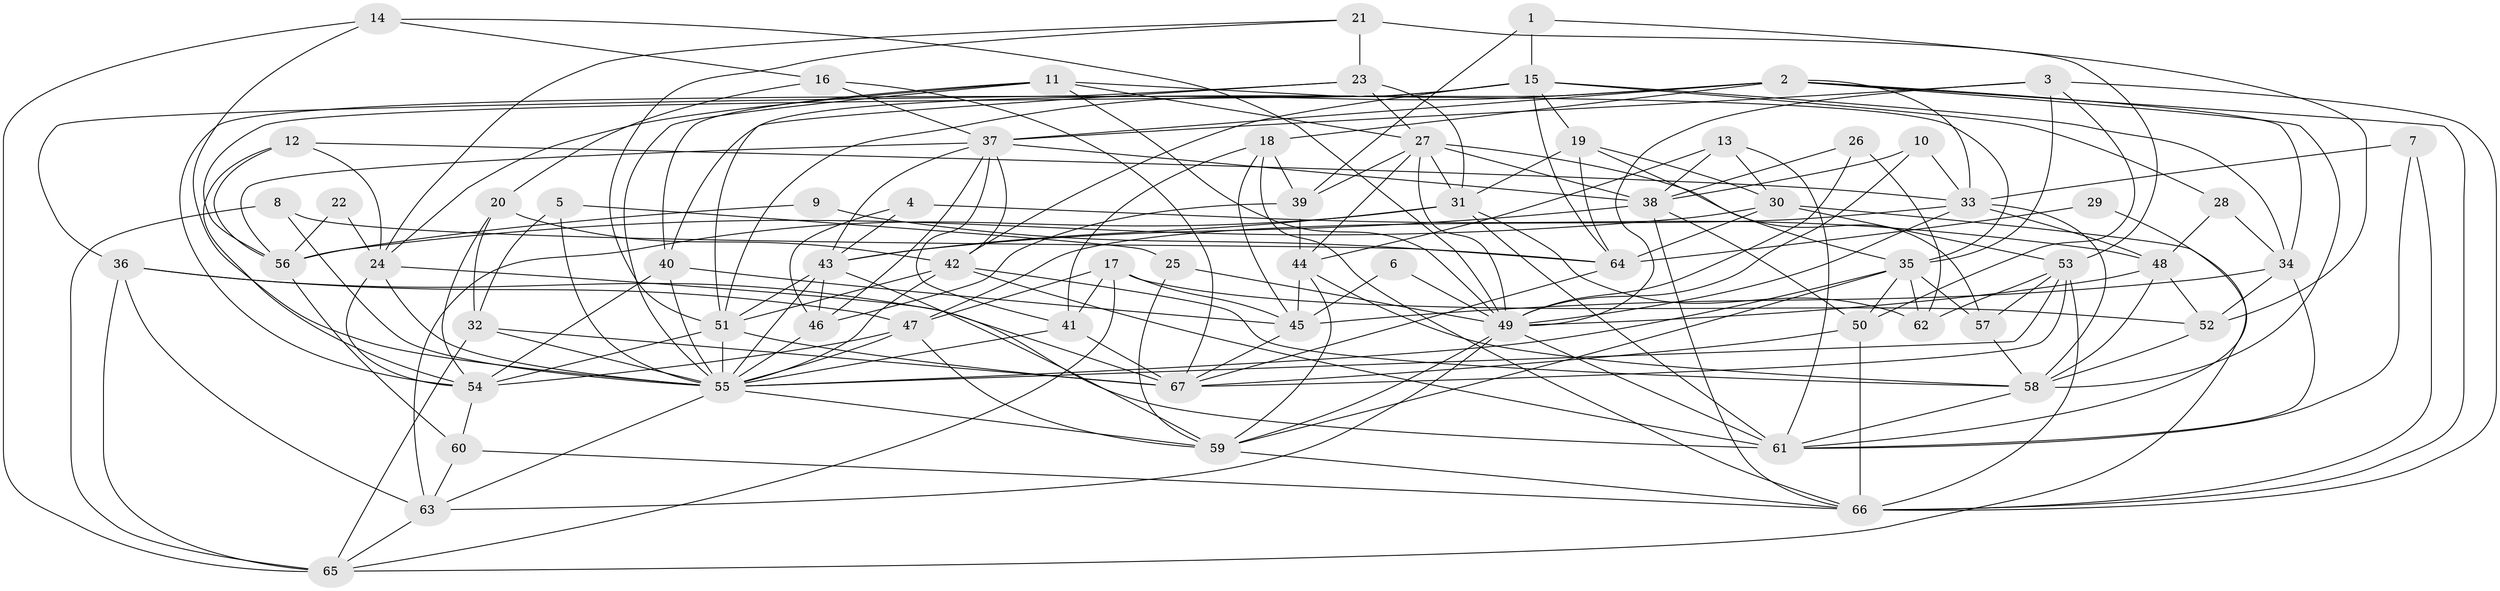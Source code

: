 // original degree distribution, {2: 0.14285714285714285, 5: 0.21052631578947367, 4: 0.24812030075187969, 3: 0.2706766917293233, 7: 0.022556390977443608, 6: 0.07518796992481203, 9: 0.007518796992481203, 8: 0.022556390977443608}
// Generated by graph-tools (version 1.1) at 2025/26/03/09/25 03:26:19]
// undirected, 67 vertices, 194 edges
graph export_dot {
graph [start="1"]
  node [color=gray90,style=filled];
  1;
  2;
  3;
  4;
  5;
  6;
  7;
  8;
  9;
  10;
  11;
  12;
  13;
  14;
  15;
  16;
  17;
  18;
  19;
  20;
  21;
  22;
  23;
  24;
  25;
  26;
  27;
  28;
  29;
  30;
  31;
  32;
  33;
  34;
  35;
  36;
  37;
  38;
  39;
  40;
  41;
  42;
  43;
  44;
  45;
  46;
  47;
  48;
  49;
  50;
  51;
  52;
  53;
  54;
  55;
  56;
  57;
  58;
  59;
  60;
  61;
  62;
  63;
  64;
  65;
  66;
  67;
  1 -- 15 [weight=1.0];
  1 -- 39 [weight=1.0];
  1 -- 52 [weight=1.0];
  2 -- 18 [weight=1.0];
  2 -- 33 [weight=1.0];
  2 -- 34 [weight=1.0];
  2 -- 37 [weight=1.0];
  2 -- 40 [weight=1.0];
  2 -- 51 [weight=1.0];
  2 -- 58 [weight=1.0];
  2 -- 66 [weight=1.0];
  3 -- 35 [weight=1.0];
  3 -- 37 [weight=1.0];
  3 -- 49 [weight=1.0];
  3 -- 50 [weight=1.0];
  3 -- 66 [weight=1.0];
  4 -- 43 [weight=1.0];
  4 -- 46 [weight=1.0];
  4 -- 48 [weight=1.0];
  5 -- 25 [weight=1.0];
  5 -- 32 [weight=1.0];
  5 -- 55 [weight=1.0];
  6 -- 45 [weight=1.0];
  6 -- 49 [weight=1.0];
  7 -- 33 [weight=2.0];
  7 -- 61 [weight=1.0];
  7 -- 66 [weight=1.0];
  8 -- 55 [weight=1.0];
  8 -- 64 [weight=1.0];
  8 -- 65 [weight=1.0];
  9 -- 56 [weight=1.0];
  9 -- 64 [weight=1.0];
  10 -- 33 [weight=1.0];
  10 -- 38 [weight=1.0];
  10 -- 49 [weight=1.0];
  11 -- 24 [weight=1.0];
  11 -- 27 [weight=1.0];
  11 -- 35 [weight=1.0];
  11 -- 40 [weight=1.0];
  11 -- 49 [weight=1.0];
  11 -- 55 [weight=1.0];
  12 -- 24 [weight=1.0];
  12 -- 33 [weight=1.0];
  12 -- 54 [weight=1.0];
  12 -- 56 [weight=1.0];
  13 -- 30 [weight=1.0];
  13 -- 38 [weight=1.0];
  13 -- 44 [weight=1.0];
  13 -- 61 [weight=1.0];
  14 -- 16 [weight=1.0];
  14 -- 49 [weight=1.0];
  14 -- 55 [weight=1.0];
  14 -- 65 [weight=1.0];
  15 -- 19 [weight=1.0];
  15 -- 28 [weight=1.0];
  15 -- 34 [weight=1.0];
  15 -- 42 [weight=1.0];
  15 -- 54 [weight=1.0];
  15 -- 56 [weight=1.0];
  15 -- 64 [weight=1.0];
  16 -- 20 [weight=1.0];
  16 -- 37 [weight=1.0];
  16 -- 67 [weight=1.0];
  17 -- 41 [weight=2.0];
  17 -- 45 [weight=1.0];
  17 -- 47 [weight=1.0];
  17 -- 52 [weight=1.0];
  17 -- 65 [weight=1.0];
  18 -- 39 [weight=1.0];
  18 -- 41 [weight=1.0];
  18 -- 45 [weight=1.0];
  18 -- 66 [weight=1.0];
  19 -- 30 [weight=1.0];
  19 -- 31 [weight=1.0];
  19 -- 35 [weight=1.0];
  19 -- 64 [weight=1.0];
  20 -- 32 [weight=1.0];
  20 -- 42 [weight=1.0];
  20 -- 54 [weight=1.0];
  21 -- 23 [weight=1.0];
  21 -- 24 [weight=1.0];
  21 -- 51 [weight=1.0];
  21 -- 53 [weight=2.0];
  22 -- 24 [weight=1.0];
  22 -- 56 [weight=2.0];
  23 -- 27 [weight=1.0];
  23 -- 31 [weight=1.0];
  23 -- 36 [weight=1.0];
  23 -- 51 [weight=1.0];
  24 -- 54 [weight=1.0];
  24 -- 55 [weight=1.0];
  24 -- 61 [weight=1.0];
  25 -- 49 [weight=1.0];
  25 -- 59 [weight=1.0];
  26 -- 38 [weight=1.0];
  26 -- 49 [weight=1.0];
  26 -- 62 [weight=1.0];
  27 -- 31 [weight=1.0];
  27 -- 38 [weight=1.0];
  27 -- 39 [weight=1.0];
  27 -- 44 [weight=1.0];
  27 -- 49 [weight=1.0];
  27 -- 57 [weight=2.0];
  28 -- 34 [weight=1.0];
  28 -- 48 [weight=1.0];
  29 -- 61 [weight=1.0];
  29 -- 64 [weight=1.0];
  30 -- 53 [weight=1.0];
  30 -- 56 [weight=1.0];
  30 -- 64 [weight=1.0];
  30 -- 65 [weight=1.0];
  31 -- 43 [weight=1.0];
  31 -- 61 [weight=1.0];
  31 -- 62 [weight=1.0];
  31 -- 63 [weight=1.0];
  32 -- 55 [weight=1.0];
  32 -- 65 [weight=1.0];
  32 -- 67 [weight=1.0];
  33 -- 47 [weight=1.0];
  33 -- 48 [weight=1.0];
  33 -- 49 [weight=1.0];
  33 -- 58 [weight=1.0];
  34 -- 45 [weight=1.0];
  34 -- 52 [weight=1.0];
  34 -- 61 [weight=1.0];
  35 -- 50 [weight=1.0];
  35 -- 55 [weight=1.0];
  35 -- 57 [weight=1.0];
  35 -- 59 [weight=1.0];
  35 -- 62 [weight=1.0];
  36 -- 47 [weight=1.0];
  36 -- 63 [weight=1.0];
  36 -- 65 [weight=1.0];
  36 -- 67 [weight=1.0];
  37 -- 38 [weight=1.0];
  37 -- 41 [weight=1.0];
  37 -- 42 [weight=1.0];
  37 -- 43 [weight=1.0];
  37 -- 46 [weight=1.0];
  37 -- 56 [weight=1.0];
  38 -- 43 [weight=1.0];
  38 -- 50 [weight=1.0];
  38 -- 66 [weight=1.0];
  39 -- 44 [weight=1.0];
  39 -- 46 [weight=1.0];
  40 -- 45 [weight=1.0];
  40 -- 54 [weight=1.0];
  40 -- 55 [weight=1.0];
  41 -- 55 [weight=1.0];
  41 -- 67 [weight=1.0];
  42 -- 51 [weight=1.0];
  42 -- 55 [weight=1.0];
  42 -- 58 [weight=1.0];
  42 -- 61 [weight=1.0];
  43 -- 46 [weight=1.0];
  43 -- 51 [weight=1.0];
  43 -- 55 [weight=1.0];
  43 -- 59 [weight=1.0];
  44 -- 45 [weight=1.0];
  44 -- 58 [weight=1.0];
  44 -- 59 [weight=1.0];
  45 -- 67 [weight=1.0];
  46 -- 55 [weight=1.0];
  47 -- 54 [weight=1.0];
  47 -- 55 [weight=1.0];
  47 -- 59 [weight=1.0];
  48 -- 49 [weight=1.0];
  48 -- 52 [weight=1.0];
  48 -- 58 [weight=1.0];
  49 -- 59 [weight=1.0];
  49 -- 61 [weight=1.0];
  49 -- 63 [weight=1.0];
  50 -- 66 [weight=1.0];
  50 -- 67 [weight=1.0];
  51 -- 54 [weight=1.0];
  51 -- 55 [weight=1.0];
  51 -- 67 [weight=1.0];
  52 -- 58 [weight=1.0];
  53 -- 55 [weight=1.0];
  53 -- 57 [weight=1.0];
  53 -- 62 [weight=1.0];
  53 -- 66 [weight=1.0];
  53 -- 67 [weight=1.0];
  54 -- 60 [weight=1.0];
  55 -- 59 [weight=1.0];
  55 -- 63 [weight=1.0];
  56 -- 60 [weight=1.0];
  57 -- 58 [weight=1.0];
  58 -- 61 [weight=1.0];
  59 -- 66 [weight=1.0];
  60 -- 63 [weight=1.0];
  60 -- 66 [weight=1.0];
  63 -- 65 [weight=1.0];
  64 -- 67 [weight=1.0];
}
